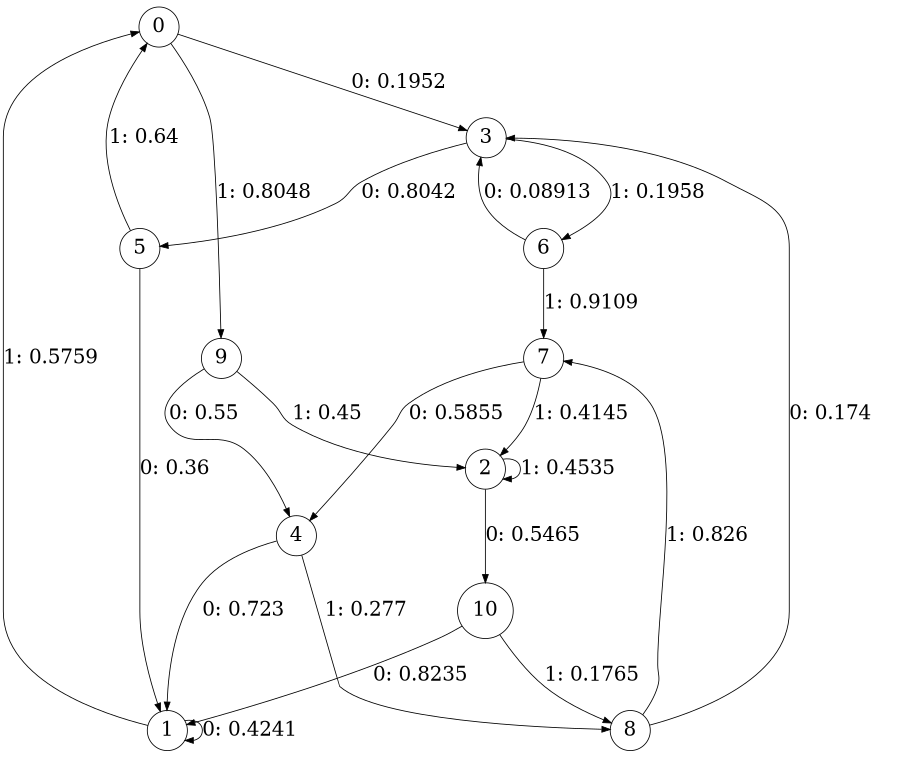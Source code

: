 digraph "ch33faceL4" {
size = "6,8.5";
ratio = "fill";
node [shape = circle];
node [fontsize = 24];
edge [fontsize = 24];
0 -> 3 [label = "0: 0.1952   "];
0 -> 9 [label = "1: 0.8048   "];
1 -> 1 [label = "0: 0.4241   "];
1 -> 0 [label = "1: 0.5759   "];
2 -> 10 [label = "0: 0.5465   "];
2 -> 2 [label = "1: 0.4535   "];
3 -> 5 [label = "0: 0.8042   "];
3 -> 6 [label = "1: 0.1958   "];
4 -> 1 [label = "0: 0.723    "];
4 -> 8 [label = "1: 0.277    "];
5 -> 1 [label = "0: 0.36     "];
5 -> 0 [label = "1: 0.64     "];
6 -> 3 [label = "0: 0.08913  "];
6 -> 7 [label = "1: 0.9109   "];
7 -> 4 [label = "0: 0.5855   "];
7 -> 2 [label = "1: 0.4145   "];
8 -> 3 [label = "0: 0.174    "];
8 -> 7 [label = "1: 0.826    "];
9 -> 4 [label = "0: 0.55     "];
9 -> 2 [label = "1: 0.45     "];
10 -> 1 [label = "0: 0.8235   "];
10 -> 8 [label = "1: 0.1765   "];
}